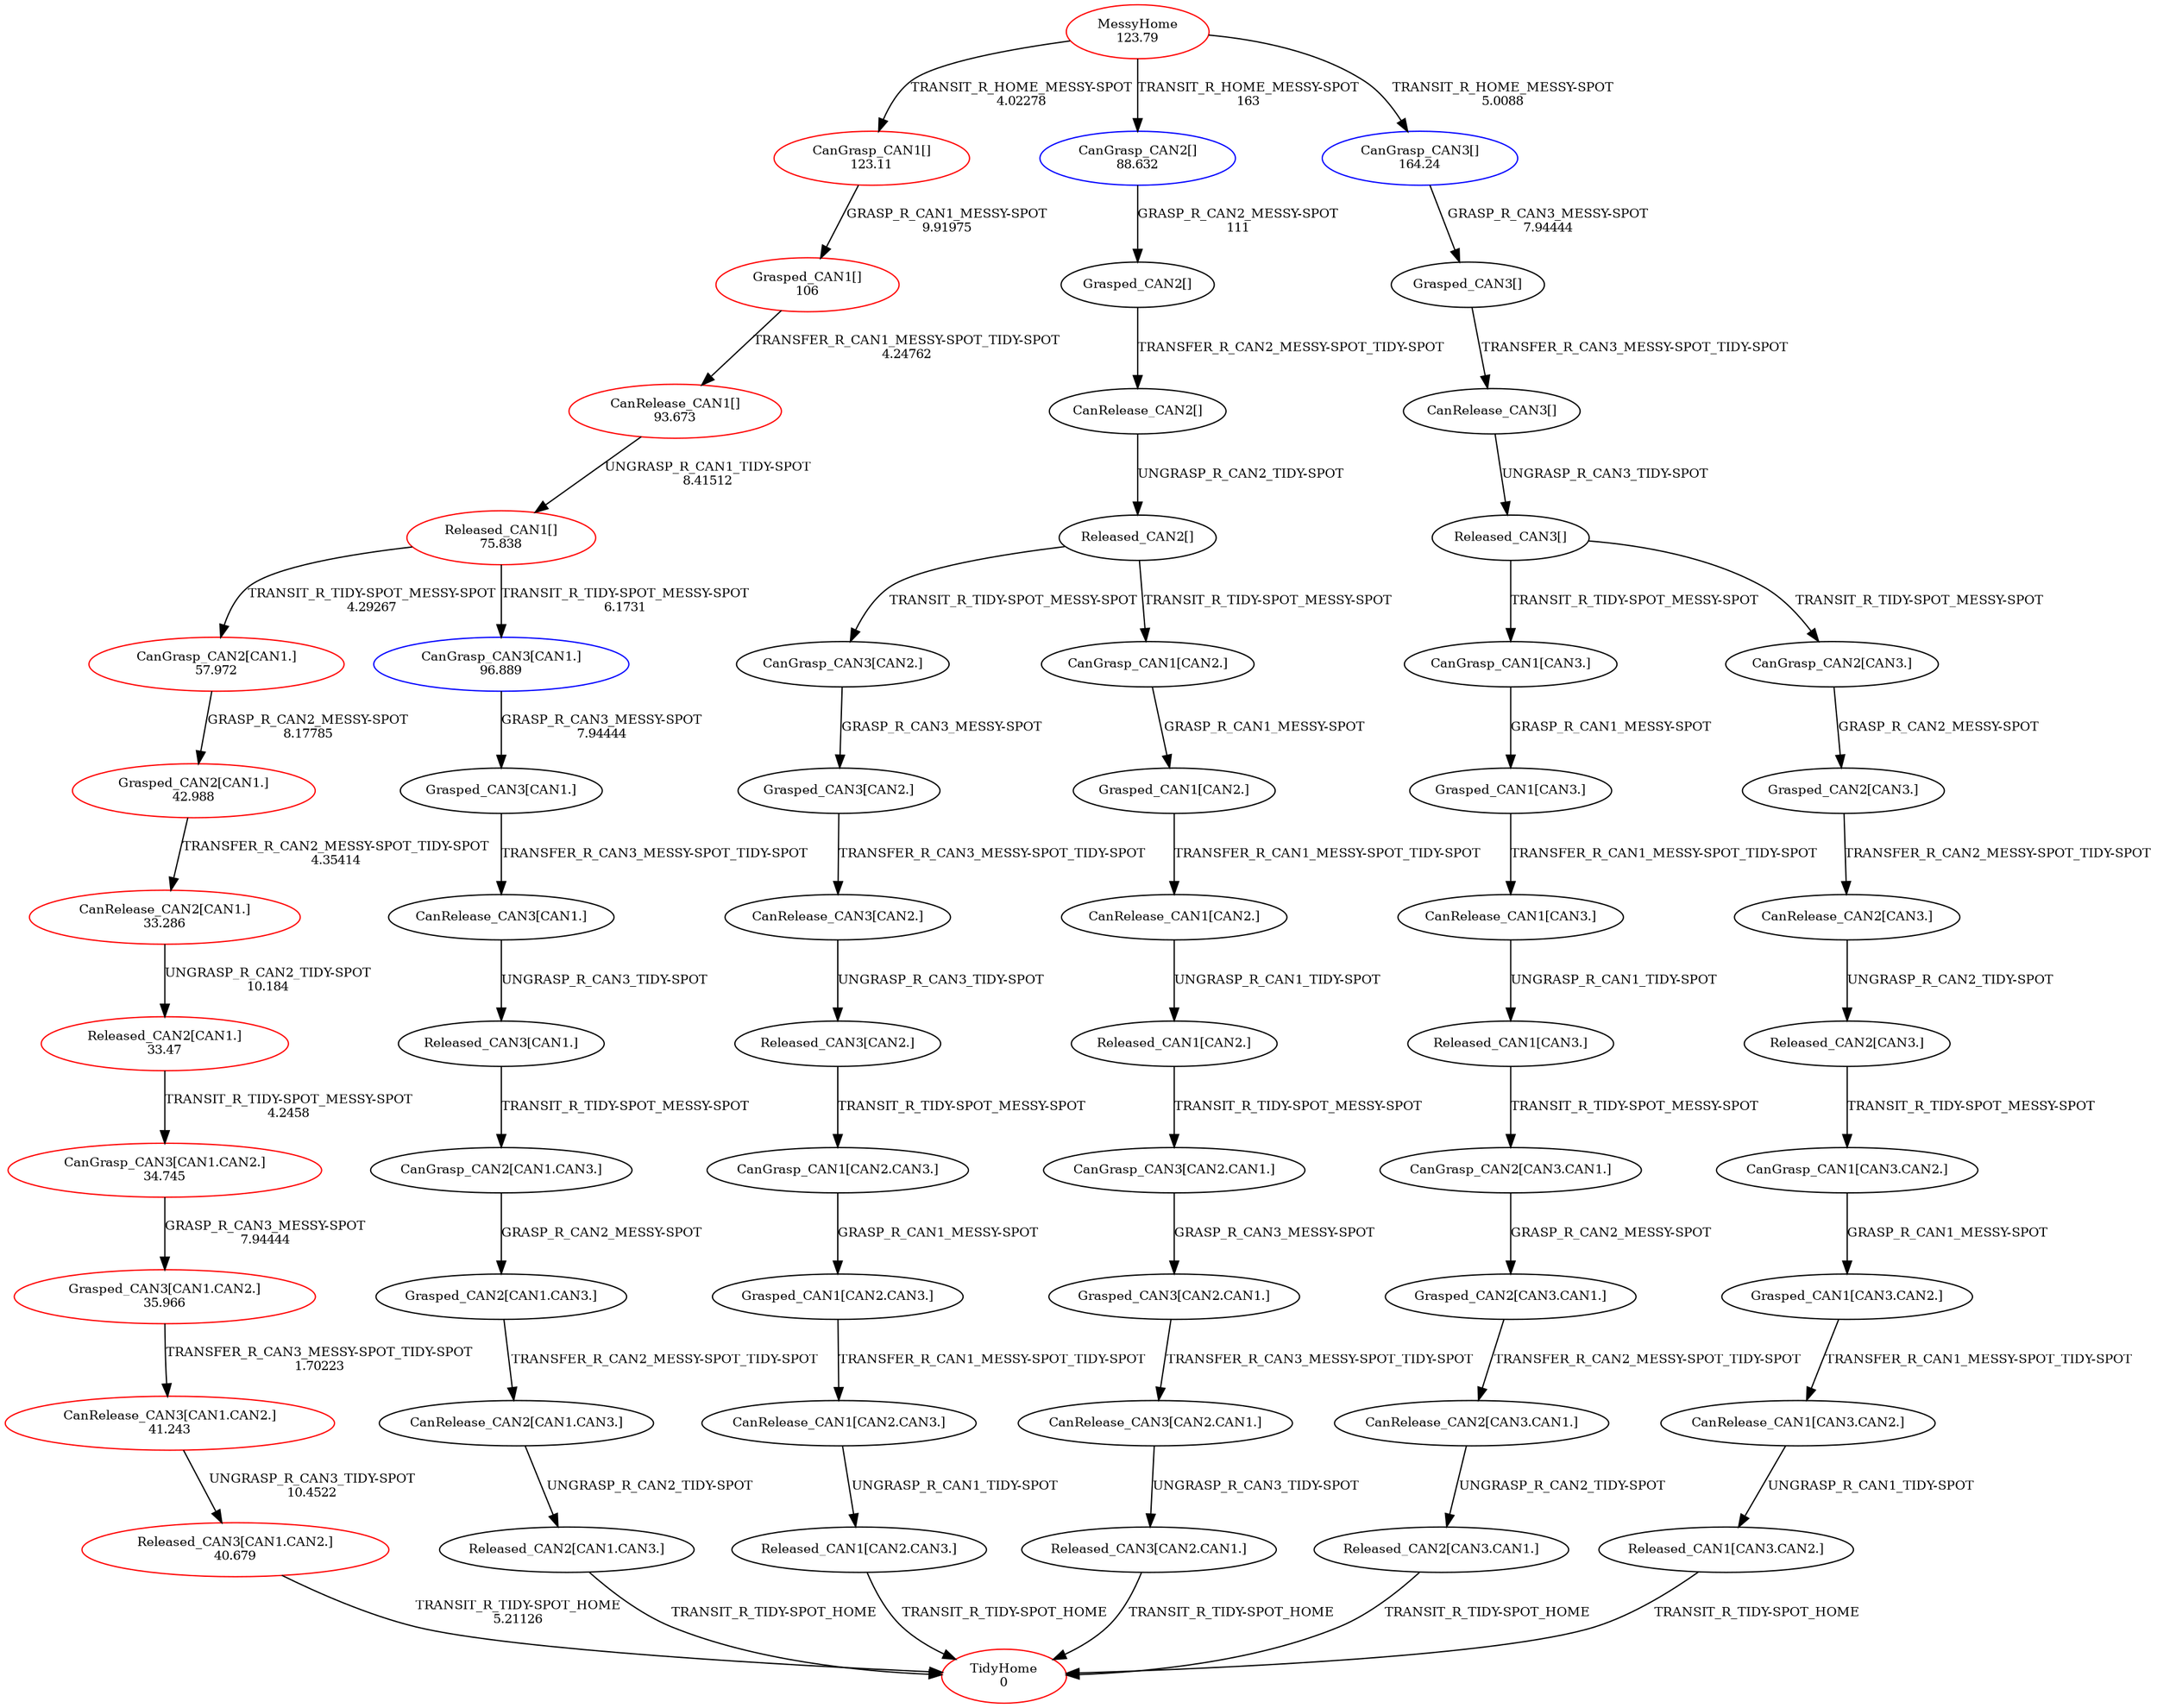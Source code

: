 digraph G {
0[label="MessyHome\n123.79",fontsize="10",color="red"];
1[label="TidyHome\n0",fontsize="10",color="red"];
2[label="CanGrasp_CAN1[]\n123.11",fontsize="10",color="red"];
3[label="Grasped_CAN1[]\n106",fontsize="10",color="red"];
4[label="CanRelease_CAN1[]\n93.673",fontsize="10",color="red"];
5[label="Released_CAN1[]\n75.838",fontsize="10",color="red"];
6[label="CanGrasp_CAN2[CAN1.]\n57.972",fontsize="10",color="red"];
7[label="Grasped_CAN2[CAN1.]\n42.988",fontsize="10",color="red"];
8[label="CanRelease_CAN2[CAN1.]\n33.286",fontsize="10",color="red"];
9[label="Released_CAN2[CAN1.]\n33.47",fontsize="10",color="red"];
10[label="CanGrasp_CAN3[CAN1.CAN2.]\n34.745",fontsize="10",color="red"];
11[label="Grasped_CAN3[CAN1.CAN2.]\n35.966",fontsize="10",color="red"];
12[label="CanRelease_CAN3[CAN1.CAN2.]\n41.243",fontsize="10",color="red"];
13[label="Released_CAN3[CAN1.CAN2.]\n40.679",fontsize="10",color="red"];
14[label="CanGrasp_CAN3[CAN1.]\n96.889",fontsize="10",color="blue"];
15[label="Grasped_CAN3[CAN1.]",fontsize="10"];
16[label="CanRelease_CAN3[CAN1.]",fontsize="10"];
17[label="Released_CAN3[CAN1.]",fontsize="10"];
18[label="CanGrasp_CAN2[CAN1.CAN3.]",fontsize="10"];
19[label="Grasped_CAN2[CAN1.CAN3.]",fontsize="10"];
20[label="CanRelease_CAN2[CAN1.CAN3.]",fontsize="10"];
21[label="Released_CAN2[CAN1.CAN3.]",fontsize="10"];
22[label="CanGrasp_CAN2[]\n88.632",fontsize="10",color="blue"];
23[label="Grasped_CAN2[]",fontsize="10"];
24[label="CanRelease_CAN2[]",fontsize="10"];
25[label="Released_CAN2[]",fontsize="10"];
26[label="CanGrasp_CAN3[CAN2.]",fontsize="10"];
27[label="Grasped_CAN3[CAN2.]",fontsize="10"];
28[label="CanRelease_CAN3[CAN2.]",fontsize="10"];
29[label="Released_CAN3[CAN2.]",fontsize="10"];
30[label="CanGrasp_CAN1[CAN2.CAN3.]",fontsize="10"];
31[label="Grasped_CAN1[CAN2.CAN3.]",fontsize="10"];
32[label="CanRelease_CAN1[CAN2.CAN3.]",fontsize="10"];
33[label="Released_CAN1[CAN2.CAN3.]",fontsize="10"];
34[label="CanGrasp_CAN1[CAN2.]",fontsize="10"];
35[label="Grasped_CAN1[CAN2.]",fontsize="10"];
36[label="CanRelease_CAN1[CAN2.]",fontsize="10"];
37[label="Released_CAN1[CAN2.]",fontsize="10"];
38[label="CanGrasp_CAN3[CAN2.CAN1.]",fontsize="10"];
39[label="Grasped_CAN3[CAN2.CAN1.]",fontsize="10"];
40[label="CanRelease_CAN3[CAN2.CAN1.]",fontsize="10"];
41[label="Released_CAN3[CAN2.CAN1.]",fontsize="10"];
42[label="CanGrasp_CAN3[]\n164.24",fontsize="10",color="blue"];
43[label="Grasped_CAN3[]",fontsize="10"];
44[label="CanRelease_CAN3[]",fontsize="10"];
45[label="Released_CAN3[]",fontsize="10"];
46[label="CanGrasp_CAN1[CAN3.]",fontsize="10"];
47[label="Grasped_CAN1[CAN3.]",fontsize="10"];
48[label="CanRelease_CAN1[CAN3.]",fontsize="10"];
49[label="Released_CAN1[CAN3.]",fontsize="10"];
50[label="CanGrasp_CAN2[CAN3.CAN1.]",fontsize="10"];
51[label="Grasped_CAN2[CAN3.CAN1.]",fontsize="10"];
52[label="CanRelease_CAN2[CAN3.CAN1.]",fontsize="10"];
53[label="Released_CAN2[CAN3.CAN1.]",fontsize="10"];
54[label="CanGrasp_CAN2[CAN3.]",fontsize="10"];
55[label="Grasped_CAN2[CAN3.]",fontsize="10"];
56[label="CanRelease_CAN2[CAN3.]",fontsize="10"];
57[label="Released_CAN2[CAN3.]",fontsize="10"];
58[label="CanGrasp_CAN1[CAN3.CAN2.]",fontsize="10"];
59[label="Grasped_CAN1[CAN3.CAN2.]",fontsize="10"];
60[label="CanRelease_CAN1[CAN3.CAN2.]",fontsize="10"];
61[label="Released_CAN1[CAN3.CAN2.]",fontsize="10"];
0->2 [label="TRANSIT_R_HOME_MESSY-SPOT\n4.02278",fontsize="10"];
2->3 [label="GRASP_R_CAN1_MESSY-SPOT\n9.91975",fontsize="10"];
3->4 [label="TRANSFER_R_CAN1_MESSY-SPOT_TIDY-SPOT\n4.24762",fontsize="10"];
4->5 [label="UNGRASP_R_CAN1_TIDY-SPOT\n8.41512",fontsize="10"];
5->6 [label="TRANSIT_R_TIDY-SPOT_MESSY-SPOT\n4.29267",fontsize="10"];
6->7 [label="GRASP_R_CAN2_MESSY-SPOT\n8.17785",fontsize="10"];
7->8 [label="TRANSFER_R_CAN2_MESSY-SPOT_TIDY-SPOT\n4.35414",fontsize="10"];
8->9 [label="UNGRASP_R_CAN2_TIDY-SPOT\n10.184",fontsize="10"];
9->10 [label="TRANSIT_R_TIDY-SPOT_MESSY-SPOT\n4.2458",fontsize="10"];
10->11 [label="GRASP_R_CAN3_MESSY-SPOT\n7.94444",fontsize="10"];
11->12 [label="TRANSFER_R_CAN3_MESSY-SPOT_TIDY-SPOT\n1.70223",fontsize="10"];
12->13 [label="UNGRASP_R_CAN3_TIDY-SPOT\n10.4522",fontsize="10"];
13->1 [label="TRANSIT_R_TIDY-SPOT_HOME\n5.21126",fontsize="10"];
5->14 [label="TRANSIT_R_TIDY-SPOT_MESSY-SPOT\n6.1731",fontsize="10"];
14->15 [label="GRASP_R_CAN3_MESSY-SPOT\n7.94444",fontsize="10"];
15->16 [label="TRANSFER_R_CAN3_MESSY-SPOT_TIDY-SPOT",fontsize="10"];
16->17 [label="UNGRASP_R_CAN3_TIDY-SPOT",fontsize="10"];
17->18 [label="TRANSIT_R_TIDY-SPOT_MESSY-SPOT",fontsize="10"];
18->19 [label="GRASP_R_CAN2_MESSY-SPOT",fontsize="10"];
19->20 [label="TRANSFER_R_CAN2_MESSY-SPOT_TIDY-SPOT",fontsize="10"];
20->21 [label="UNGRASP_R_CAN2_TIDY-SPOT",fontsize="10"];
21->1 [label="TRANSIT_R_TIDY-SPOT_HOME",fontsize="10"];
0->22 [label="TRANSIT_R_HOME_MESSY-SPOT\n163",fontsize="10"];
22->23 [label="GRASP_R_CAN2_MESSY-SPOT\n111",fontsize="10"];
23->24 [label="TRANSFER_R_CAN2_MESSY-SPOT_TIDY-SPOT",fontsize="10"];
24->25 [label="UNGRASP_R_CAN2_TIDY-SPOT",fontsize="10"];
25->26 [label="TRANSIT_R_TIDY-SPOT_MESSY-SPOT",fontsize="10"];
26->27 [label="GRASP_R_CAN3_MESSY-SPOT",fontsize="10"];
27->28 [label="TRANSFER_R_CAN3_MESSY-SPOT_TIDY-SPOT",fontsize="10"];
28->29 [label="UNGRASP_R_CAN3_TIDY-SPOT",fontsize="10"];
29->30 [label="TRANSIT_R_TIDY-SPOT_MESSY-SPOT",fontsize="10"];
30->31 [label="GRASP_R_CAN1_MESSY-SPOT",fontsize="10"];
31->32 [label="TRANSFER_R_CAN1_MESSY-SPOT_TIDY-SPOT",fontsize="10"];
32->33 [label="UNGRASP_R_CAN1_TIDY-SPOT",fontsize="10"];
33->1 [label="TRANSIT_R_TIDY-SPOT_HOME",fontsize="10"];
25->34 [label="TRANSIT_R_TIDY-SPOT_MESSY-SPOT",fontsize="10"];
34->35 [label="GRASP_R_CAN1_MESSY-SPOT",fontsize="10"];
35->36 [label="TRANSFER_R_CAN1_MESSY-SPOT_TIDY-SPOT",fontsize="10"];
36->37 [label="UNGRASP_R_CAN1_TIDY-SPOT",fontsize="10"];
37->38 [label="TRANSIT_R_TIDY-SPOT_MESSY-SPOT",fontsize="10"];
38->39 [label="GRASP_R_CAN3_MESSY-SPOT",fontsize="10"];
39->40 [label="TRANSFER_R_CAN3_MESSY-SPOT_TIDY-SPOT",fontsize="10"];
40->41 [label="UNGRASP_R_CAN3_TIDY-SPOT",fontsize="10"];
41->1 [label="TRANSIT_R_TIDY-SPOT_HOME",fontsize="10"];
0->42 [label="TRANSIT_R_HOME_MESSY-SPOT\n5.0088",fontsize="10"];
42->43 [label="GRASP_R_CAN3_MESSY-SPOT\n7.94444",fontsize="10"];
43->44 [label="TRANSFER_R_CAN3_MESSY-SPOT_TIDY-SPOT",fontsize="10"];
44->45 [label="UNGRASP_R_CAN3_TIDY-SPOT",fontsize="10"];
45->46 [label="TRANSIT_R_TIDY-SPOT_MESSY-SPOT",fontsize="10"];
46->47 [label="GRASP_R_CAN1_MESSY-SPOT",fontsize="10"];
47->48 [label="TRANSFER_R_CAN1_MESSY-SPOT_TIDY-SPOT",fontsize="10"];
48->49 [label="UNGRASP_R_CAN1_TIDY-SPOT",fontsize="10"];
49->50 [label="TRANSIT_R_TIDY-SPOT_MESSY-SPOT",fontsize="10"];
50->51 [label="GRASP_R_CAN2_MESSY-SPOT",fontsize="10"];
51->52 [label="TRANSFER_R_CAN2_MESSY-SPOT_TIDY-SPOT",fontsize="10"];
52->53 [label="UNGRASP_R_CAN2_TIDY-SPOT",fontsize="10"];
53->1 [label="TRANSIT_R_TIDY-SPOT_HOME",fontsize="10"];
45->54 [label="TRANSIT_R_TIDY-SPOT_MESSY-SPOT",fontsize="10"];
54->55 [label="GRASP_R_CAN2_MESSY-SPOT",fontsize="10"];
55->56 [label="TRANSFER_R_CAN2_MESSY-SPOT_TIDY-SPOT",fontsize="10"];
56->57 [label="UNGRASP_R_CAN2_TIDY-SPOT",fontsize="10"];
57->58 [label="TRANSIT_R_TIDY-SPOT_MESSY-SPOT",fontsize="10"];
58->59 [label="GRASP_R_CAN1_MESSY-SPOT",fontsize="10"];
59->60 [label="TRANSFER_R_CAN1_MESSY-SPOT_TIDY-SPOT",fontsize="10"];
60->61 [label="UNGRASP_R_CAN1_TIDY-SPOT",fontsize="10"];
61->1 [label="TRANSIT_R_TIDY-SPOT_HOME",fontsize="10"];
}
